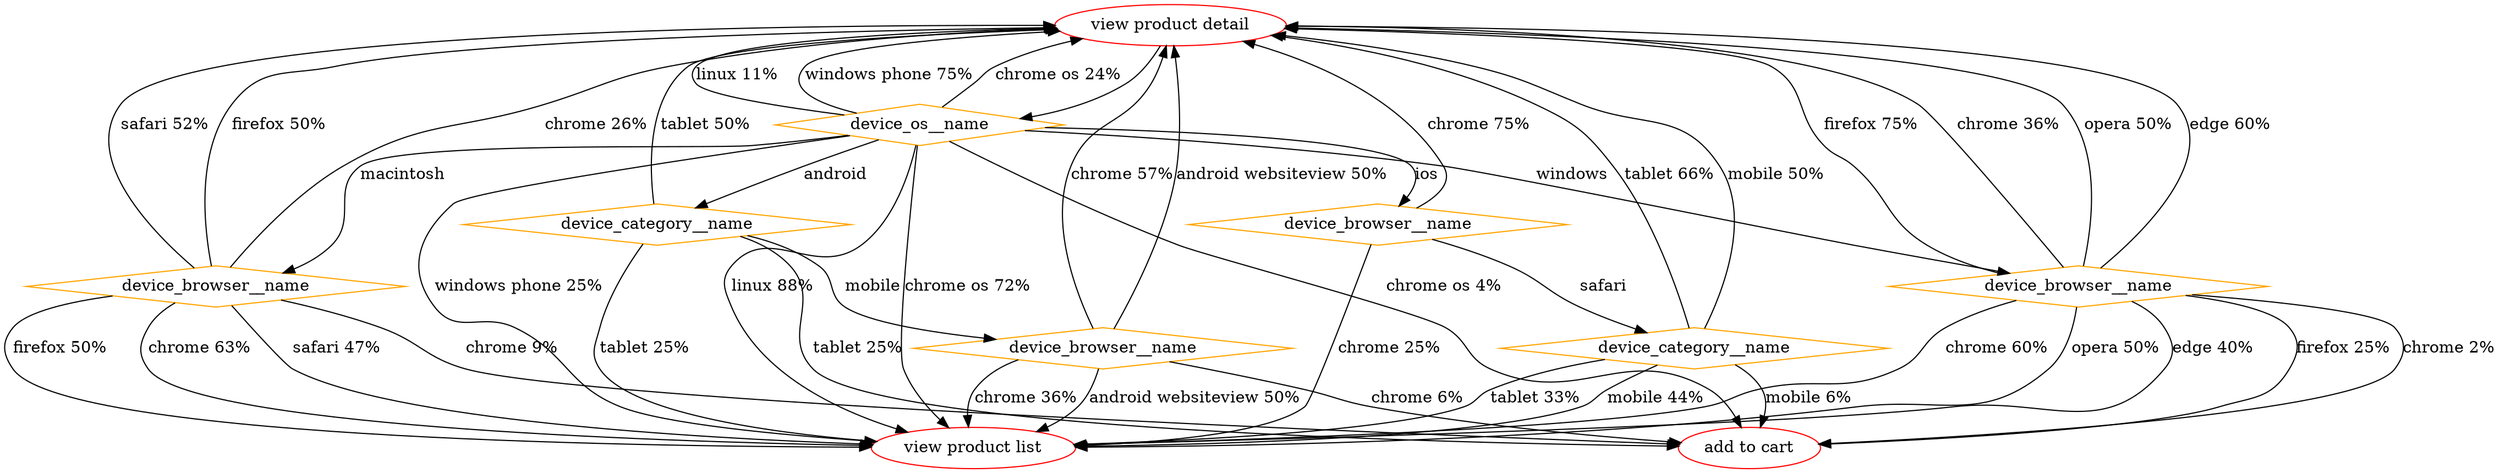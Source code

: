digraph {
	"view product detail" [label="view product detail" color=red shape=oval]
	node20 [label=device_os__name color=orange shape=diamond]
	"view product detail" -> node20 [label=""]
	node20 -> node15 [label=ios]
	node15 [label=device_browser__name color=orange shape=diamond]
	node15 -> "view product detail" [label="chrome 75%"]
	"view product detail" [label="view product detail" color=red shape=oval]
	node15 -> "view product list" [label="chrome 25%"]
	"view product list" [label="view product list" color=red shape=oval]
	node15 -> node14 [label=safari]
	node14 [label=device_category__name color=orange shape=diamond]
	node14 -> "view product detail" [label="tablet 66%"]
	"view product detail" [label="view product detail" color=red shape=oval]
	node14 -> "view product list" [label="tablet 33%"]
	"view product list" [label="view product list" color=red shape=oval]
	node14 -> "view product detail" [label="mobile 50%"]
	"view product detail" [label="view product detail" color=red shape=oval]
	node14 -> "view product list" [label="mobile 44%"]
	"view product list" [label="view product list" color=red shape=oval]
	node14 -> "add to cart" [label="mobile 6%"]
	"add to cart" [label="add to cart" color=red shape=oval]
	node20 -> node17 [label=android]
	node17 [label=device_category__name color=orange shape=diamond]
	node17 -> "view product detail" [label="tablet 50%"]
	"view product detail" [label="view product detail" color=red shape=oval]
	node17 -> "view product list" [label="tablet 25%"]
	"view product list" [label="view product list" color=red shape=oval]
	node17 -> "add to cart" [label="tablet 25%"]
	"add to cart" [label="add to cart" color=red shape=oval]
	node17 -> node16 [label=mobile]
	node16 [label=device_browser__name color=orange shape=diamond]
	node16 -> "view product detail" [label="chrome 57%"]
	"view product detail" [label="view product detail" color=red shape=oval]
	node16 -> "view product list" [label="chrome 36%"]
	"view product list" [label="view product list" color=red shape=oval]
	node16 -> "add to cart" [label="chrome 6%"]
	"add to cart" [label="add to cart" color=red shape=oval]
	node16 -> "view product detail" [label="android websiteview 50%"]
	"view product detail" [label="view product detail" color=red shape=oval]
	node16 -> "view product list" [label="android websiteview 50%"]
	"view product list" [label="view product list" color=red shape=oval]
	node20 -> node18 [label=macintosh]
	node18 [label=device_browser__name color=orange shape=diamond]
	node18 -> "view product detail" [label="firefox 50%"]
	"view product detail" [label="view product detail" color=red shape=oval]
	node18 -> "view product list" [label="firefox 50%"]
	"view product list" [label="view product list" color=red shape=oval]
	node18 -> "view product list" [label="chrome 63%"]
	"view product list" [label="view product list" color=red shape=oval]
	node18 -> "view product detail" [label="chrome 26%"]
	"view product detail" [label="view product detail" color=red shape=oval]
	node18 -> "add to cart" [label="chrome 9%"]
	"add to cart" [label="add to cart" color=red shape=oval]
	node18 -> "view product detail" [label="safari 52%"]
	"view product detail" [label="view product detail" color=red shape=oval]
	node18 -> "view product list" [label="safari 47%"]
	"view product list" [label="view product list" color=red shape=oval]
	node20 -> "view product list" [label="linux 88%"]
	"view product list" [label="view product list" color=red shape=oval]
	node20 -> "view product detail" [label="linux 11%"]
	"view product detail" [label="view product detail" color=red shape=oval]
	node20 -> "view product detail" [label="windows phone 75%"]
	"view product detail" [label="view product detail" color=red shape=oval]
	node20 -> "view product list" [label="windows phone 25%"]
	"view product list" [label="view product list" color=red shape=oval]
	node20 -> "view product list" [label="chrome os 72%"]
	"view product list" [label="view product list" color=red shape=oval]
	node20 -> "view product detail" [label="chrome os 24%"]
	"view product detail" [label="view product detail" color=red shape=oval]
	node20 -> "add to cart" [label="chrome os 4%"]
	"add to cart" [label="add to cart" color=red shape=oval]
	node20 -> node19 [label=windows]
	node19 [label=device_browser__name color=orange shape=diamond]
	node19 -> "view product detail" [label="firefox 75%"]
	"view product detail" [label="view product detail" color=red shape=oval]
	node19 -> "add to cart" [label="firefox 25%"]
	"add to cart" [label="add to cart" color=red shape=oval]
	node19 -> "view product list" [label="chrome 60%"]
	"view product list" [label="view product list" color=red shape=oval]
	node19 -> "view product detail" [label="chrome 36%"]
	"view product detail" [label="view product detail" color=red shape=oval]
	node19 -> "add to cart" [label="chrome 2%"]
	"add to cart" [label="add to cart" color=red shape=oval]
	node19 -> "view product detail" [label="opera 50%"]
	"view product detail" [label="view product detail" color=red shape=oval]
	node19 -> "view product list" [label="opera 50%"]
	"view product list" [label="view product list" color=red shape=oval]
	node19 -> "view product detail" [label="edge 60%"]
	"view product detail" [label="view product detail" color=red shape=oval]
	node19 -> "view product list" [label="edge 40%"]
	"view product list" [label="view product list" color=red shape=oval]
}
